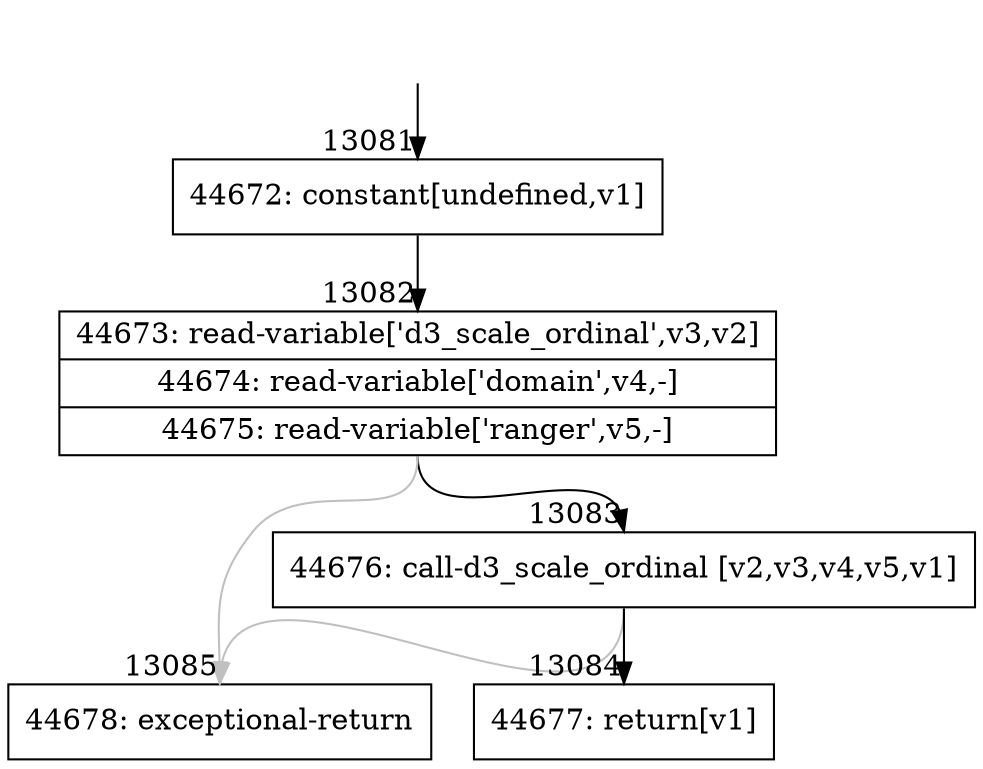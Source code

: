 digraph {
rankdir="TD"
BB_entry1213[shape=none,label=""];
BB_entry1213 -> BB13081 [tailport=s, headport=n, headlabel="    13081"]
BB13081 [shape=record label="{44672: constant[undefined,v1]}" ] 
BB13081 -> BB13082 [tailport=s, headport=n, headlabel="      13082"]
BB13082 [shape=record label="{44673: read-variable['d3_scale_ordinal',v3,v2]|44674: read-variable['domain',v4,-]|44675: read-variable['ranger',v5,-]}" ] 
BB13082 -> BB13083 [tailport=s, headport=n, headlabel="      13083"]
BB13082 -> BB13085 [tailport=s, headport=n, color=gray, headlabel="      13085"]
BB13083 [shape=record label="{44676: call-d3_scale_ordinal [v2,v3,v4,v5,v1]}" ] 
BB13083 -> BB13084 [tailport=s, headport=n, headlabel="      13084"]
BB13083 -> BB13085 [tailport=s, headport=n, color=gray]
BB13084 [shape=record label="{44677: return[v1]}" ] 
BB13085 [shape=record label="{44678: exceptional-return}" ] 
//#$~ 7798
}

